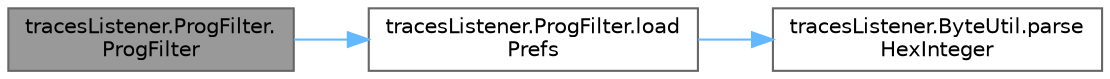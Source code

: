 digraph "tracesListener.ProgFilter.ProgFilter"
{
 // LATEX_PDF_SIZE
  bgcolor="transparent";
  edge [fontname=Helvetica,fontsize=10,labelfontname=Helvetica,labelfontsize=10];
  node [fontname=Helvetica,fontsize=10,shape=box,height=0.2,width=0.4];
  rankdir="LR";
  Node1 [id="Node000001",label="tracesListener.ProgFilter.\lProgFilter",height=0.2,width=0.4,color="gray40", fillcolor="grey60", style="filled", fontcolor="black",tooltip=" "];
  Node1 -> Node2 [id="edge1_Node000001_Node000002",color="steelblue1",style="solid",tooltip=" "];
  Node2 [id="Node000002",label="tracesListener.ProgFilter.load\lPrefs",height=0.2,width=0.4,color="grey40", fillcolor="white", style="filled",URL="$classtraces_listener_1_1_prog_filter.html#ade8ad640b7e7a733ce6e4bc6b43b75d4",tooltip=" "];
  Node2 -> Node3 [id="edge2_Node000002_Node000003",color="steelblue1",style="solid",tooltip=" "];
  Node3 [id="Node000003",label="tracesListener.ByteUtil.parse\lHexInteger",height=0.2,width=0.4,color="grey40", fillcolor="white", style="filled",URL="$classtraces_listener_1_1_byte_util.html#a6b6b3da725ee4a3d40a2e0e9533fcb2d",tooltip=" "];
}
